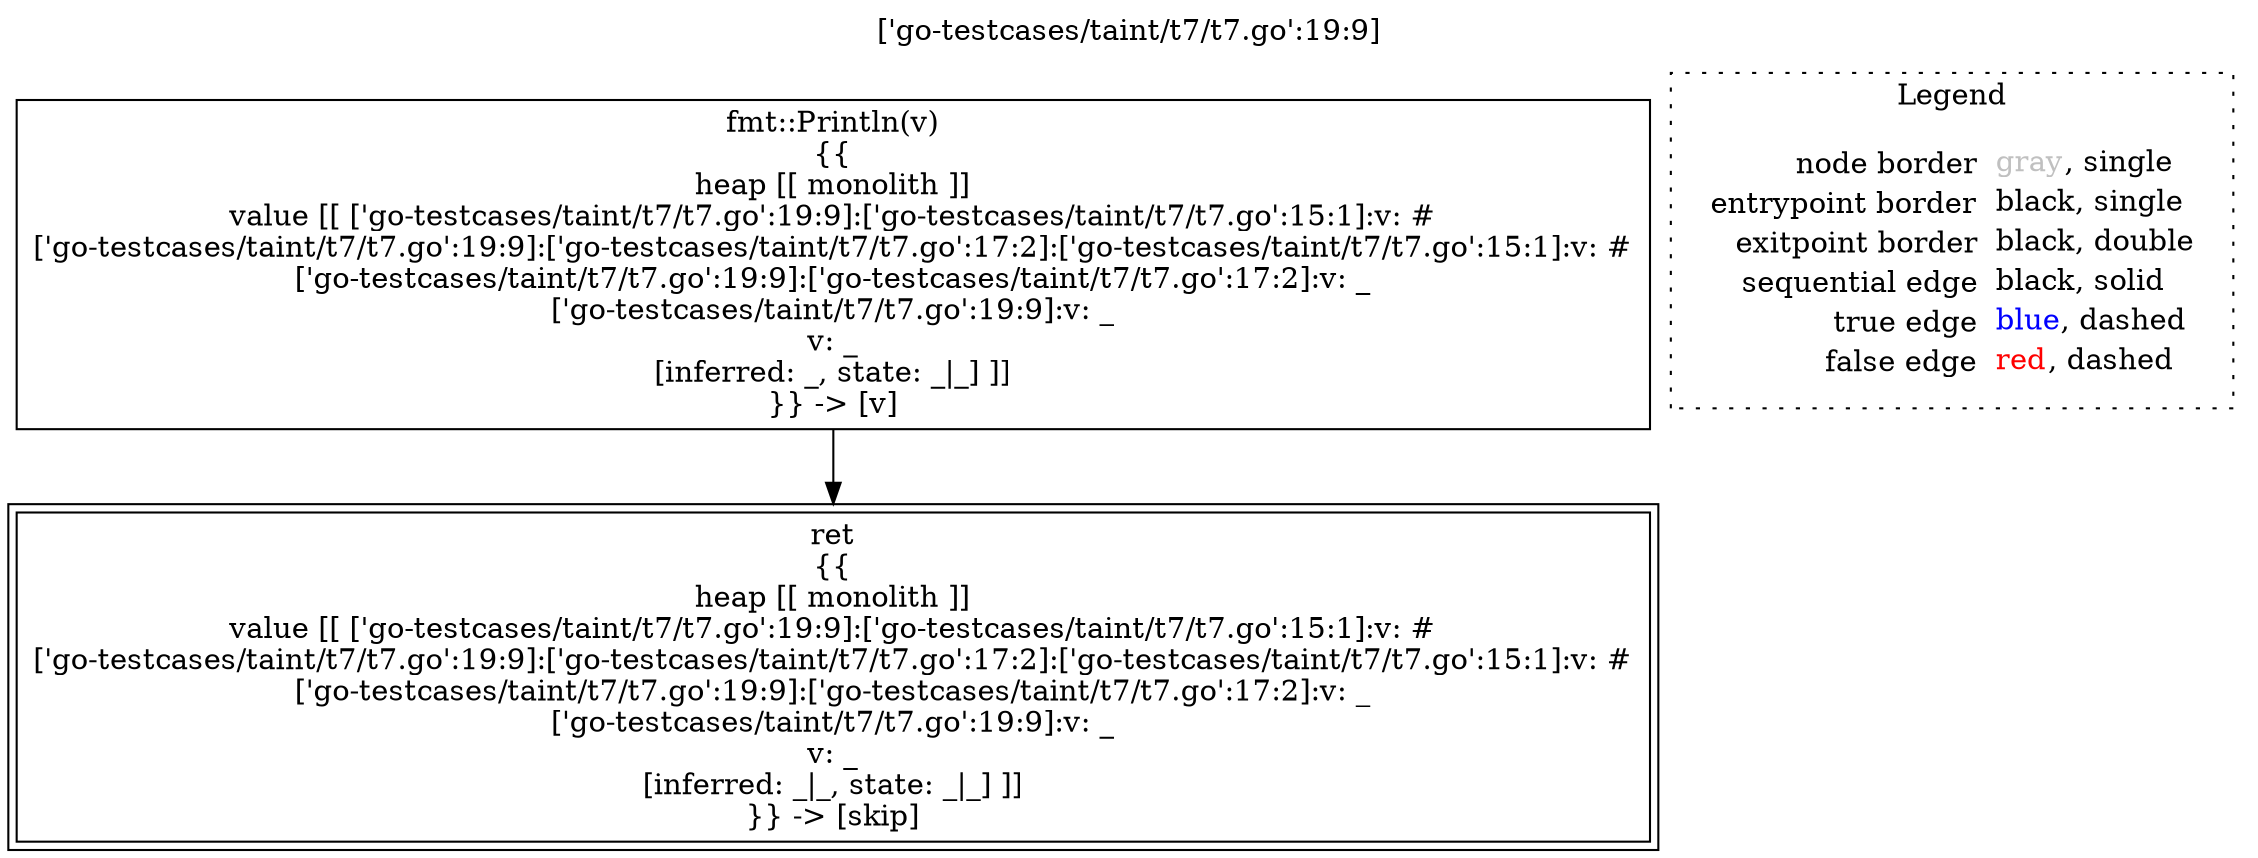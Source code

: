 digraph {
	labelloc="t";
	label="['go-testcases/taint/t7/t7.go':19:9]";
	"node0" [shape="rect",color="black",label=<fmt::Println(v)<BR/>{{<BR/>heap [[ monolith ]]<BR/>value [[ ['go-testcases/taint/t7/t7.go':19:9]:['go-testcases/taint/t7/t7.go':15:1]:v: #<BR/>['go-testcases/taint/t7/t7.go':19:9]:['go-testcases/taint/t7/t7.go':17:2]:['go-testcases/taint/t7/t7.go':15:1]:v: #<BR/>['go-testcases/taint/t7/t7.go':19:9]:['go-testcases/taint/t7/t7.go':17:2]:v: _<BR/>['go-testcases/taint/t7/t7.go':19:9]:v: _<BR/>v: _<BR/>[inferred: _, state: _|_] ]]<BR/>}} -&gt; [v]>];
	"node1" [shape="rect",color="black",peripheries="2",label=<ret<BR/>{{<BR/>heap [[ monolith ]]<BR/>value [[ ['go-testcases/taint/t7/t7.go':19:9]:['go-testcases/taint/t7/t7.go':15:1]:v: #<BR/>['go-testcases/taint/t7/t7.go':19:9]:['go-testcases/taint/t7/t7.go':17:2]:['go-testcases/taint/t7/t7.go':15:1]:v: #<BR/>['go-testcases/taint/t7/t7.go':19:9]:['go-testcases/taint/t7/t7.go':17:2]:v: _<BR/>['go-testcases/taint/t7/t7.go':19:9]:v: _<BR/>v: _<BR/>[inferred: _|_, state: _|_] ]]<BR/>}} -&gt; [skip]>];
	"node0" -> "node1" [color="black"];
subgraph cluster_legend {
	label="Legend";
	style=dotted;
	node [shape=plaintext];
	"legend" [label=<<table border="0" cellpadding="2" cellspacing="0" cellborder="0"><tr><td align="right">node border&nbsp;</td><td align="left"><font color="gray">gray</font>, single</td></tr><tr><td align="right">entrypoint border&nbsp;</td><td align="left"><font color="black">black</font>, single</td></tr><tr><td align="right">exitpoint border&nbsp;</td><td align="left"><font color="black">black</font>, double</td></tr><tr><td align="right">sequential edge&nbsp;</td><td align="left"><font color="black">black</font>, solid</td></tr><tr><td align="right">true edge&nbsp;</td><td align="left"><font color="blue">blue</font>, dashed</td></tr><tr><td align="right">false edge&nbsp;</td><td align="left"><font color="red">red</font>, dashed</td></tr></table>>];
}

}
